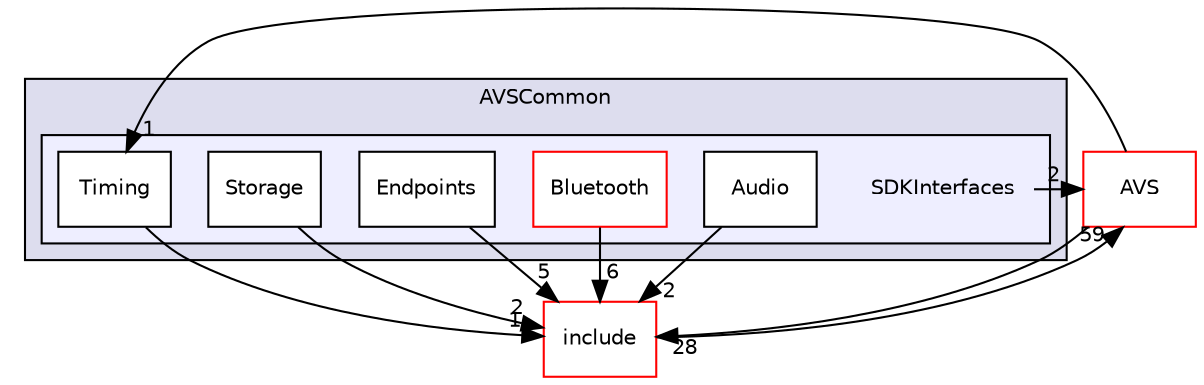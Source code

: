 digraph "/workplace/avs-device-sdk/AVSCommon/SDKInterfaces/test/AVSCommon/SDKInterfaces" {
  compound=true
  node [ fontsize="10", fontname="Helvetica"];
  edge [ labelfontsize="10", labelfontname="Helvetica"];
  subgraph clusterdir_779cd95c25bfd22c62255d2dc75909ee {
    graph [ bgcolor="#ddddee", pencolor="black", label="AVSCommon" fontname="Helvetica", fontsize="10", URL="dir_779cd95c25bfd22c62255d2dc75909ee.html"]
  subgraph clusterdir_fd08e2d492364730d424f6256176d09b {
    graph [ bgcolor="#eeeeff", pencolor="black", label="" URL="dir_fd08e2d492364730d424f6256176d09b.html"];
    dir_fd08e2d492364730d424f6256176d09b [shape=plaintext label="SDKInterfaces"];
    dir_7d945fba5d7574c3838e625b40e73e04 [shape=box label="Audio" color="black" fillcolor="white" style="filled" URL="dir_7d945fba5d7574c3838e625b40e73e04.html"];
    dir_0a55921110e9378ddf348f006e3741ff [shape=box label="Bluetooth" color="red" fillcolor="white" style="filled" URL="dir_0a55921110e9378ddf348f006e3741ff.html"];
    dir_1ced4189623722303ebe072bc95e9b59 [shape=box label="Endpoints" color="black" fillcolor="white" style="filled" URL="dir_1ced4189623722303ebe072bc95e9b59.html"];
    dir_ebc2480d1294204939d3fe96f62702f5 [shape=box label="Storage" color="black" fillcolor="white" style="filled" URL="dir_ebc2480d1294204939d3fe96f62702f5.html"];
    dir_acdb4bfdeb20b235113082df96ce6b42 [shape=box label="Timing" color="black" fillcolor="white" style="filled" URL="dir_acdb4bfdeb20b235113082df96ce6b42.html"];
  }
  }
  dir_80711c2a226d5fced33fce22558d3784 [shape=box label="AVS" fillcolor="white" style="filled" color="red" URL="dir_80711c2a226d5fced33fce22558d3784.html"];
  dir_17341252d14ec499eb3e1f7903ffcdf5 [shape=box label="include" fillcolor="white" style="filled" color="red" URL="dir_17341252d14ec499eb3e1f7903ffcdf5.html"];
  dir_0a55921110e9378ddf348f006e3741ff->dir_17341252d14ec499eb3e1f7903ffcdf5 [headlabel="6", labeldistance=1.5 headhref="dir_000205_000169.html"];
  dir_80711c2a226d5fced33fce22558d3784->dir_17341252d14ec499eb3e1f7903ffcdf5 [headlabel="28", labeldistance=1.5 headhref="dir_000157_000169.html"];
  dir_80711c2a226d5fced33fce22558d3784->dir_acdb4bfdeb20b235113082df96ce6b42 [headlabel="1", labeldistance=1.5 headhref="dir_000157_000209.html"];
  dir_17341252d14ec499eb3e1f7903ffcdf5->dir_80711c2a226d5fced33fce22558d3784 [headlabel="59", labeldistance=1.5 headhref="dir_000169_000157.html"];
  dir_acdb4bfdeb20b235113082df96ce6b42->dir_17341252d14ec499eb3e1f7903ffcdf5 [headlabel="1", labeldistance=1.5 headhref="dir_000209_000169.html"];
  dir_ebc2480d1294204939d3fe96f62702f5->dir_17341252d14ec499eb3e1f7903ffcdf5 [headlabel="2", labeldistance=1.5 headhref="dir_000208_000169.html"];
  dir_fd08e2d492364730d424f6256176d09b->dir_80711c2a226d5fced33fce22558d3784 [headlabel="2", labeldistance=1.5 headhref="dir_000021_000157.html"];
  dir_1ced4189623722303ebe072bc95e9b59->dir_17341252d14ec499eb3e1f7903ffcdf5 [headlabel="5", labeldistance=1.5 headhref="dir_000207_000169.html"];
  dir_7d945fba5d7574c3838e625b40e73e04->dir_17341252d14ec499eb3e1f7903ffcdf5 [headlabel="2", labeldistance=1.5 headhref="dir_000204_000169.html"];
}
